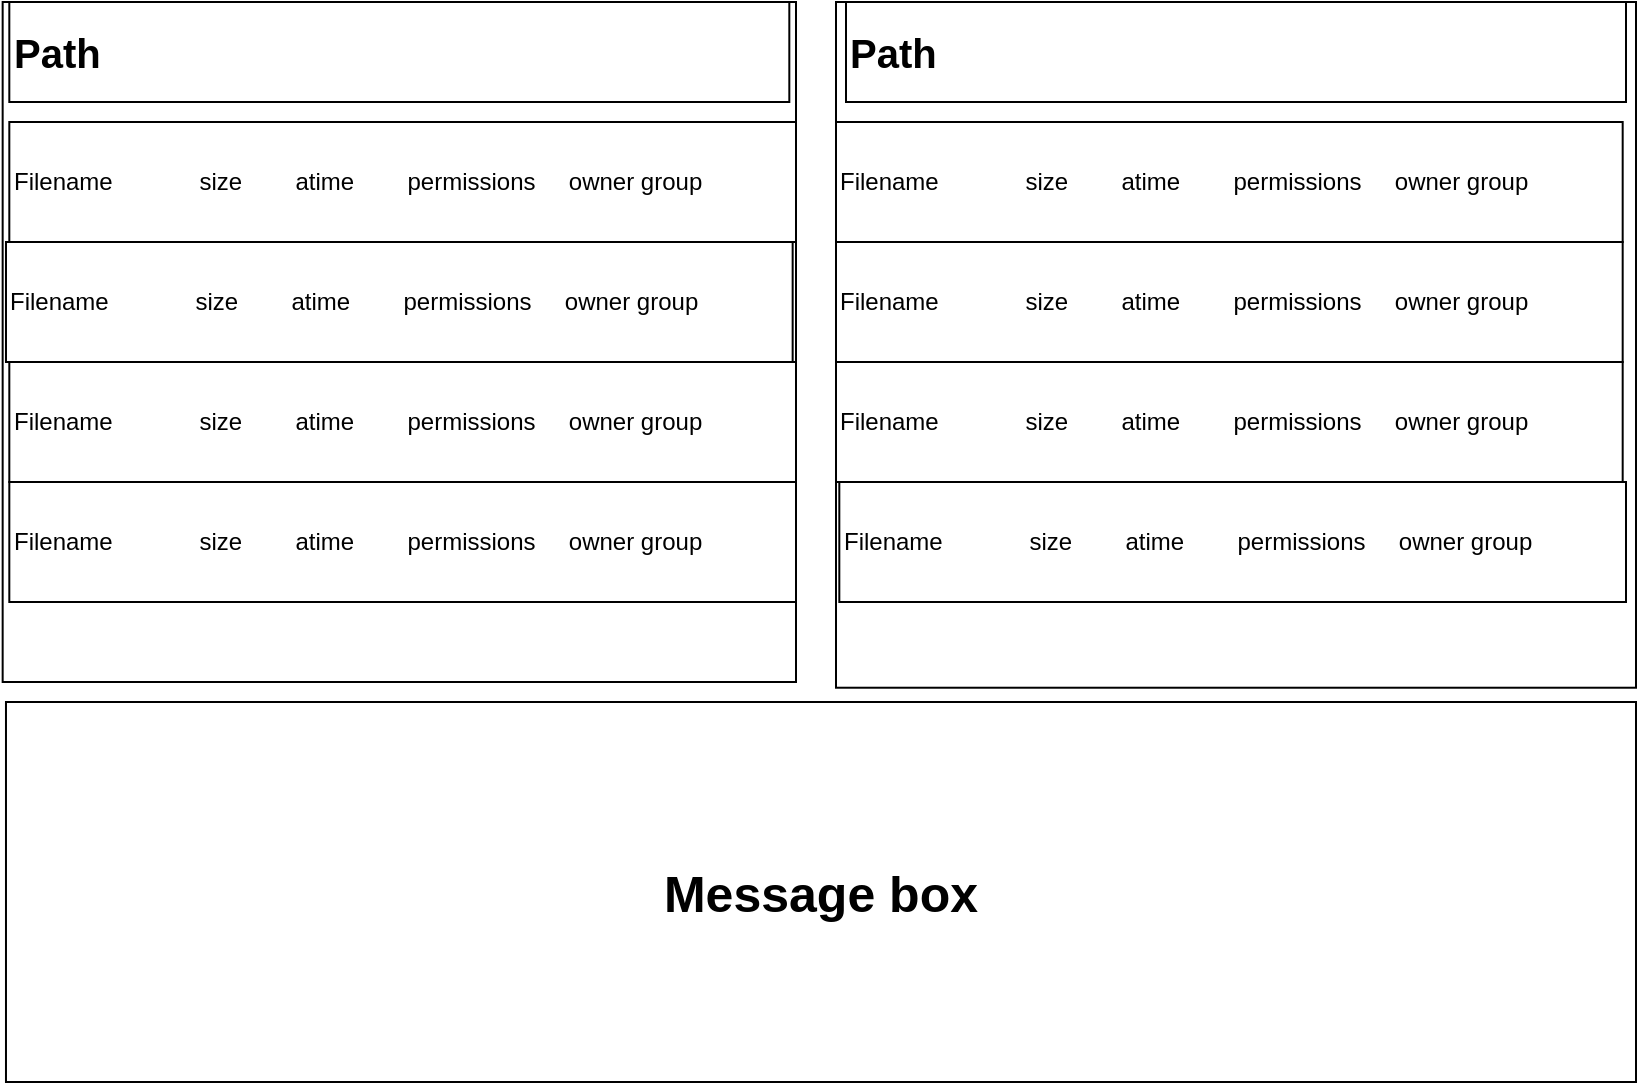 <mxfile version="13.3.1" type="device" pages="2"><diagram id="SlpWaeKyUTlHltKKkHdB" name="ScpActivity"><mxGraphModel dx="1550" dy="895" grid="1" gridSize="10" guides="1" tooltips="1" connect="1" arrows="1" fold="1" page="1" pageScale="1" pageWidth="827" pageHeight="1169" math="0" shadow="0"><root><mxCell id="0"/><mxCell id="1" parent="0"/><mxCell id="pBwCxUKlwvakSw2WLMlQ-2" value="" style="rounded=0;whiteSpace=wrap;html=1;fillColor=none;" vertex="1" parent="1"><mxGeometry x="3.33" y="10" width="396.67" height="340" as="geometry"/></mxCell><mxCell id="pBwCxUKlwvakSw2WLMlQ-3" value="" style="rounded=0;whiteSpace=wrap;html=1;fillColor=none;" vertex="1" parent="1"><mxGeometry x="420" y="10" width="400" height="342.86" as="geometry"/></mxCell><mxCell id="pBwCxUKlwvakSw2WLMlQ-4" value="&lt;b&gt;&lt;font style=&quot;font-size: 20px&quot;&gt;Path&lt;/font&gt;&lt;/b&gt;" style="rounded=0;whiteSpace=wrap;html=1;fillColor=none;align=left;" vertex="1" parent="1"><mxGeometry x="6.66" y="10" width="390" height="50" as="geometry"/></mxCell><mxCell id="pBwCxUKlwvakSw2WLMlQ-5" value="&lt;b&gt;&lt;font style=&quot;font-size: 20px&quot;&gt;Path&lt;/font&gt;&lt;/b&gt;" style="rounded=0;whiteSpace=wrap;html=1;fillColor=none;align=left;" vertex="1" parent="1"><mxGeometry x="425" y="10" width="390" height="50" as="geometry"/></mxCell><mxCell id="pBwCxUKlwvakSw2WLMlQ-6" value="Filename&amp;nbsp; &amp;nbsp; &amp;nbsp; &amp;nbsp; &amp;nbsp; &amp;nbsp; &amp;nbsp;size&amp;nbsp; &amp;nbsp; &amp;nbsp; &amp;nbsp; atime&amp;nbsp; &amp;nbsp; &amp;nbsp; &amp;nbsp; permissions&amp;nbsp; &amp;nbsp; &amp;nbsp;owner group" style="rounded=0;whiteSpace=wrap;html=1;fillColor=none;align=left;" vertex="1" parent="1"><mxGeometry x="6.66" y="70" width="393.34" height="60" as="geometry"/></mxCell><mxCell id="pBwCxUKlwvakSw2WLMlQ-7" value="Filename&amp;nbsp; &amp;nbsp; &amp;nbsp; &amp;nbsp; &amp;nbsp; &amp;nbsp; &amp;nbsp;size&amp;nbsp; &amp;nbsp; &amp;nbsp; &amp;nbsp; atime&amp;nbsp; &amp;nbsp; &amp;nbsp; &amp;nbsp; permissions&amp;nbsp; &amp;nbsp; &amp;nbsp;owner group" style="rounded=0;whiteSpace=wrap;html=1;fillColor=none;align=left;" vertex="1" parent="1"><mxGeometry x="420" y="70" width="393.34" height="60" as="geometry"/></mxCell><mxCell id="pBwCxUKlwvakSw2WLMlQ-8" value="Filename&amp;nbsp; &amp;nbsp; &amp;nbsp; &amp;nbsp; &amp;nbsp; &amp;nbsp; &amp;nbsp;size&amp;nbsp; &amp;nbsp; &amp;nbsp; &amp;nbsp; atime&amp;nbsp; &amp;nbsp; &amp;nbsp; &amp;nbsp; permissions&amp;nbsp; &amp;nbsp; &amp;nbsp;owner group" style="rounded=0;whiteSpace=wrap;html=1;fillColor=none;align=left;" vertex="1" parent="1"><mxGeometry x="4.99" y="130" width="393.34" height="60" as="geometry"/></mxCell><mxCell id="pBwCxUKlwvakSw2WLMlQ-9" value="Filename&amp;nbsp; &amp;nbsp; &amp;nbsp; &amp;nbsp; &amp;nbsp; &amp;nbsp; &amp;nbsp;size&amp;nbsp; &amp;nbsp; &amp;nbsp; &amp;nbsp; atime&amp;nbsp; &amp;nbsp; &amp;nbsp; &amp;nbsp; permissions&amp;nbsp; &amp;nbsp; &amp;nbsp;owner group" style="rounded=0;whiteSpace=wrap;html=1;fillColor=none;align=left;" vertex="1" parent="1"><mxGeometry x="6.66" y="190" width="393.34" height="60" as="geometry"/></mxCell><mxCell id="pBwCxUKlwvakSw2WLMlQ-10" value="Filename&amp;nbsp; &amp;nbsp; &amp;nbsp; &amp;nbsp; &amp;nbsp; &amp;nbsp; &amp;nbsp;size&amp;nbsp; &amp;nbsp; &amp;nbsp; &amp;nbsp; atime&amp;nbsp; &amp;nbsp; &amp;nbsp; &amp;nbsp; permissions&amp;nbsp; &amp;nbsp; &amp;nbsp;owner group" style="rounded=0;whiteSpace=wrap;html=1;fillColor=none;align=left;" vertex="1" parent="1"><mxGeometry x="6.66" y="250" width="393.34" height="60" as="geometry"/></mxCell><mxCell id="pBwCxUKlwvakSw2WLMlQ-11" value="Filename&amp;nbsp; &amp;nbsp; &amp;nbsp; &amp;nbsp; &amp;nbsp; &amp;nbsp; &amp;nbsp;size&amp;nbsp; &amp;nbsp; &amp;nbsp; &amp;nbsp; atime&amp;nbsp; &amp;nbsp; &amp;nbsp; &amp;nbsp; permissions&amp;nbsp; &amp;nbsp; &amp;nbsp;owner group" style="rounded=0;whiteSpace=wrap;html=1;fillColor=none;align=left;" vertex="1" parent="1"><mxGeometry x="420.0" y="130" width="393.34" height="60" as="geometry"/></mxCell><mxCell id="pBwCxUKlwvakSw2WLMlQ-12" value="Filename&amp;nbsp; &amp;nbsp; &amp;nbsp; &amp;nbsp; &amp;nbsp; &amp;nbsp; &amp;nbsp;size&amp;nbsp; &amp;nbsp; &amp;nbsp; &amp;nbsp; atime&amp;nbsp; &amp;nbsp; &amp;nbsp; &amp;nbsp; permissions&amp;nbsp; &amp;nbsp; &amp;nbsp;owner group" style="rounded=0;whiteSpace=wrap;html=1;fillColor=none;align=left;" vertex="1" parent="1"><mxGeometry x="420" y="190" width="393.34" height="60" as="geometry"/></mxCell><mxCell id="pBwCxUKlwvakSw2WLMlQ-13" value="Filename&amp;nbsp; &amp;nbsp; &amp;nbsp; &amp;nbsp; &amp;nbsp; &amp;nbsp; &amp;nbsp;size&amp;nbsp; &amp;nbsp; &amp;nbsp; &amp;nbsp; atime&amp;nbsp; &amp;nbsp; &amp;nbsp; &amp;nbsp; permissions&amp;nbsp; &amp;nbsp; &amp;nbsp;owner group" style="rounded=0;whiteSpace=wrap;html=1;fillColor=none;align=left;" vertex="1" parent="1"><mxGeometry x="421.66" y="250" width="393.34" height="60" as="geometry"/></mxCell><mxCell id="pBwCxUKlwvakSw2WLMlQ-14" value="Message box" style="rounded=0;whiteSpace=wrap;html=1;fillColor=none;align=center;fontStyle=1;fontSize=25;" vertex="1" parent="1"><mxGeometry x="4.99" y="360" width="815.01" height="190" as="geometry"/></mxCell></root></mxGraphModel></diagram><diagram id="SK1VvSCf6-f5suE94Ksw" name="AuthActivity"><mxGraphModel dx="1550" dy="895" grid="1" gridSize="10" guides="1" tooltips="1" connect="1" arrows="1" fold="1" page="1" pageScale="1" pageWidth="827" pageHeight="1169" math="0" shadow="0"><root><mxCell id="KP_WRHC-RDvAiaTs4RT3-0"/><mxCell id="KP_WRHC-RDvAiaTs4RT3-1" parent="KP_WRHC-RDvAiaTs4RT3-0"/><mxCell id="WybsVt43cElZljv-bKg3-1" value="" style="rounded=0;whiteSpace=wrap;html=1;fillColor=none;fontSize=25;align=left;" vertex="1" parent="KP_WRHC-RDvAiaTs4RT3-1"><mxGeometry y="40" width="820" height="310" as="geometry"/></mxCell><mxCell id="WybsVt43cElZljv-bKg3-2" value="Authentication" style="rounded=0;whiteSpace=wrap;html=1;fillColor=none;fontSize=25;align=left;" vertex="1" parent="KP_WRHC-RDvAiaTs4RT3-1"><mxGeometry y="40" width="820" height="60" as="geometry"/></mxCell><mxCell id="WybsVt43cElZljv-bKg3-3" value="&lt;font style=&quot;font-size: 14px&quot;&gt;&lt;b&gt;Address:&lt;/b&gt;&lt;/font&gt;" style="rounded=0;whiteSpace=wrap;html=1;fillColor=none;fontSize=25;align=left;" vertex="1" parent="KP_WRHC-RDvAiaTs4RT3-1"><mxGeometry y="100" width="820" height="40" as="geometry"/></mxCell><mxCell id="WybsVt43cElZljv-bKg3-4" value="&lt;font style=&quot;font-size: 14px&quot;&gt;&lt;b&gt;Port:&lt;/b&gt;&lt;/font&gt;" style="rounded=0;whiteSpace=wrap;html=1;fillColor=none;fontSize=25;align=left;" vertex="1" parent="KP_WRHC-RDvAiaTs4RT3-1"><mxGeometry y="140" width="820" height="40" as="geometry"/></mxCell><mxCell id="WybsVt43cElZljv-bKg3-5" value="&lt;font style=&quot;font-size: 14px&quot;&gt;&lt;b&gt;Protocol: select&lt;/b&gt;&lt;/font&gt;" style="rounded=0;whiteSpace=wrap;html=1;fillColor=none;fontSize=25;align=left;" vertex="1" parent="KP_WRHC-RDvAiaTs4RT3-1"><mxGeometry y="180" width="820" height="40" as="geometry"/></mxCell><mxCell id="WybsVt43cElZljv-bKg3-6" value="&lt;font style=&quot;font-size: 14px&quot;&gt;&lt;b&gt;Username:&lt;/b&gt;&lt;/font&gt;" style="rounded=0;whiteSpace=wrap;html=1;fillColor=none;fontSize=25;align=left;" vertex="1" parent="KP_WRHC-RDvAiaTs4RT3-1"><mxGeometry y="220" width="820" height="40" as="geometry"/></mxCell><mxCell id="WybsVt43cElZljv-bKg3-7" value="&lt;font style=&quot;font-size: 14px&quot;&gt;&lt;b&gt;Password:&amp;nbsp;&lt;/b&gt;&lt;/font&gt;" style="rounded=0;whiteSpace=wrap;html=1;fillColor=none;fontSize=25;align=left;" vertex="1" parent="KP_WRHC-RDvAiaTs4RT3-1"><mxGeometry y="260" width="820" height="40" as="geometry"/></mxCell></root></mxGraphModel></diagram></mxfile>